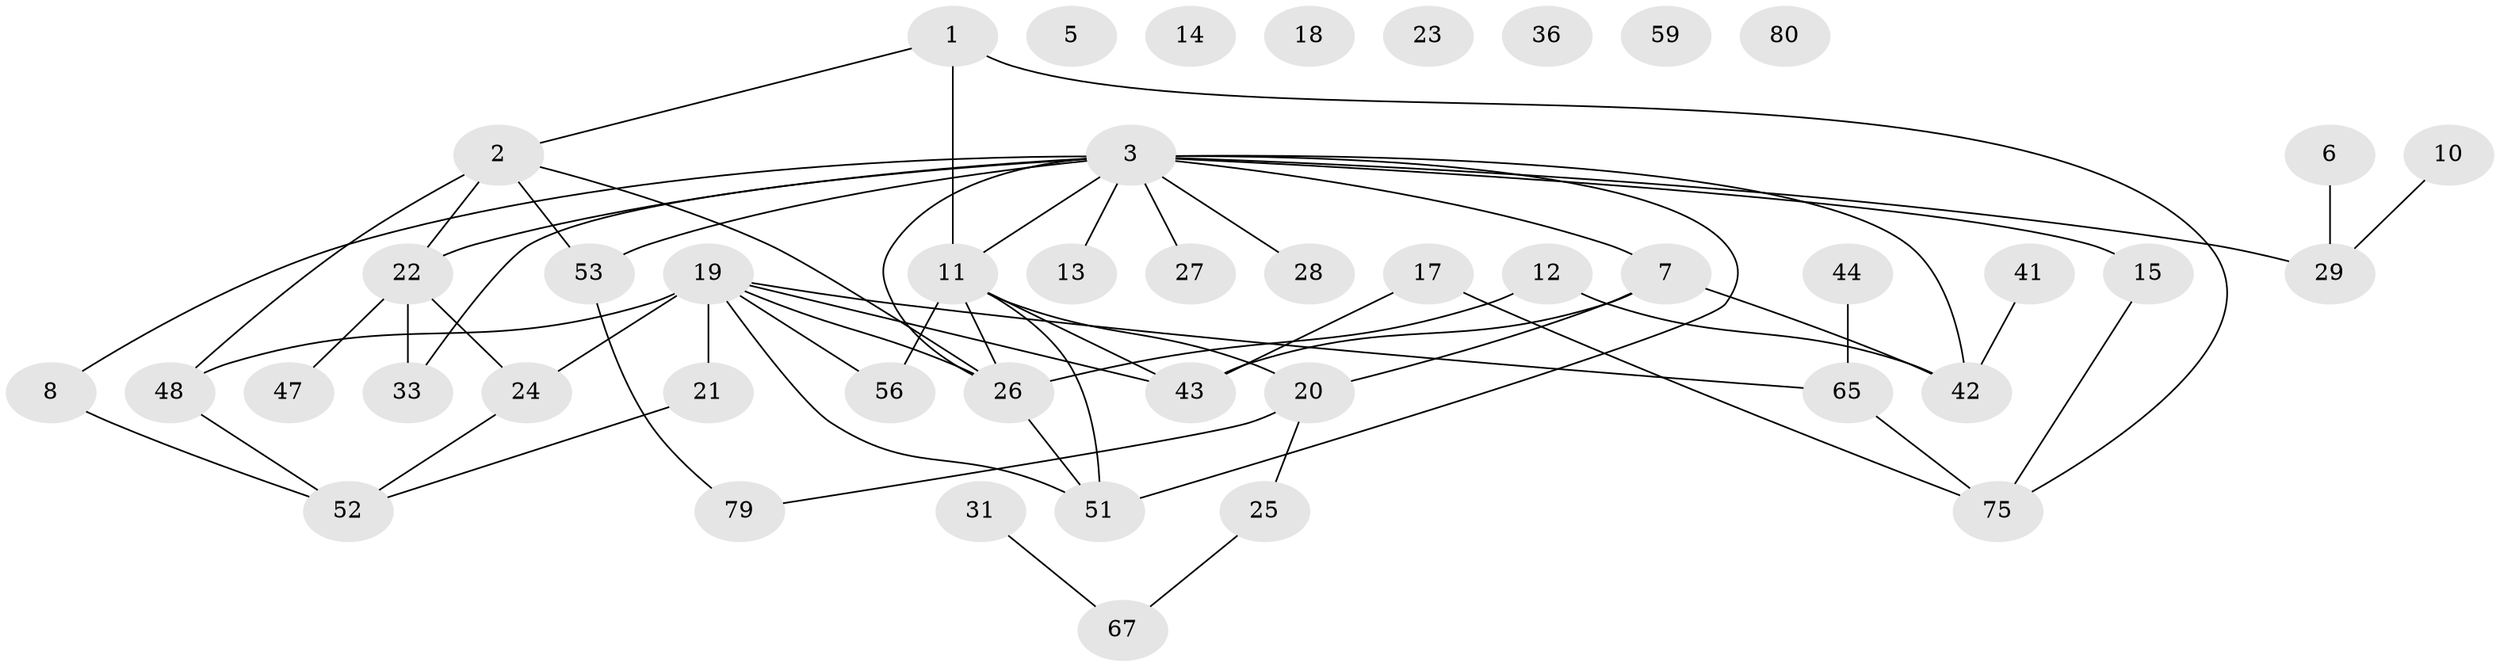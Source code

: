 // original degree distribution, {3: 0.2087912087912088, 5: 0.06593406593406594, 0: 0.07692307692307693, 1: 0.16483516483516483, 2: 0.34065934065934067, 4: 0.14285714285714285}
// Generated by graph-tools (version 1.1) at 2025/12/03/09/25 04:12:57]
// undirected, 45 vertices, 60 edges
graph export_dot {
graph [start="1"]
  node [color=gray90,style=filled];
  1 [super="+62"];
  2 [super="+37"];
  3 [super="+73+9+4"];
  5;
  6;
  7 [super="+68+69"];
  8;
  10;
  11 [super="+30"];
  12 [super="+58"];
  13;
  14;
  15 [super="+89"];
  17 [super="+38"];
  18;
  19 [super="+39"];
  20 [super="+57"];
  21;
  22 [super="+34+61"];
  23;
  24;
  25 [super="+32"];
  26 [super="+64+40+84"];
  27 [super="+66"];
  28;
  29 [super="+35"];
  31 [super="+88"];
  33;
  36;
  41;
  42 [super="+78"];
  43 [super="+46"];
  44 [super="+50"];
  47;
  48 [super="+76"];
  51 [super="+54"];
  52;
  53 [super="+70"];
  56;
  59;
  65 [super="+81"];
  67;
  75;
  79;
  80;
  1 -- 11;
  1 -- 2;
  1 -- 75;
  2 -- 53;
  2 -- 22 [weight=2];
  2 -- 48;
  2 -- 26;
  3 -- 11;
  3 -- 51;
  3 -- 33;
  3 -- 8;
  3 -- 42;
  3 -- 13;
  3 -- 15;
  3 -- 53;
  3 -- 22;
  3 -- 26;
  3 -- 27;
  3 -- 28;
  3 -- 29;
  3 -- 7;
  6 -- 29;
  7 -- 42;
  7 -- 20;
  7 -- 43;
  8 -- 52;
  10 -- 29;
  11 -- 51;
  11 -- 20;
  11 -- 56;
  11 -- 43;
  11 -- 26;
  12 -- 42;
  12 -- 26;
  15 -- 75;
  17 -- 75;
  17 -- 43;
  19 -- 21;
  19 -- 48;
  19 -- 65;
  19 -- 24;
  19 -- 56;
  19 -- 43;
  19 -- 51;
  19 -- 26;
  20 -- 25;
  20 -- 79;
  21 -- 52;
  22 -- 24;
  22 -- 47;
  22 -- 33;
  24 -- 52;
  25 -- 67;
  26 -- 51;
  31 -- 67;
  41 -- 42;
  44 -- 65;
  48 -- 52;
  53 -- 79;
  65 -- 75;
}
